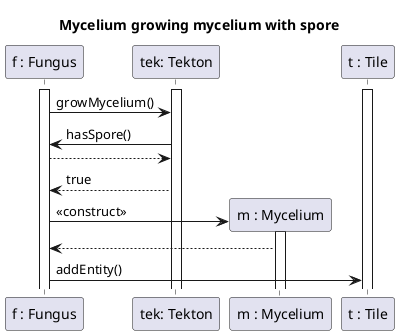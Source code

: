 @startuml Fungus growth with spore

title Mycelium growing mycelium with spore

participant "f : Fungus" as F
participant "tek: Tekton" as Tek
participant "m : Mycelium" as M
participant "t : Tile" as T

activate F
activate T
activate Tek


F->Tek : growMycelium()
Tek -> F : hasSpore()
F --> Tek 
Tek --> F : true
F -> M ** : <<construct>>
activate M
M --> F
F -> T : addEntity()



@enduml